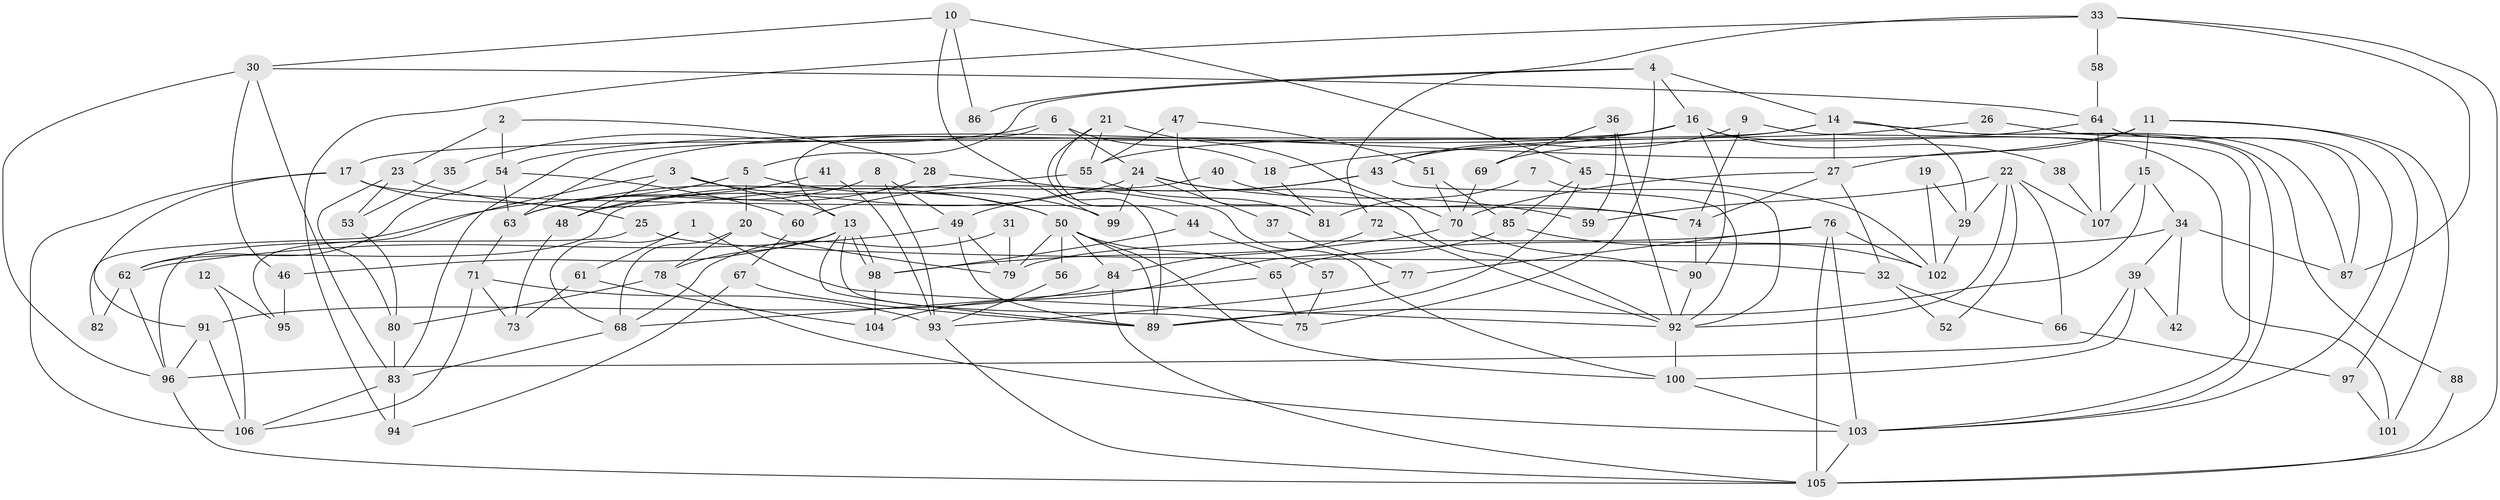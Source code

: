 // coarse degree distribution, {3: 0.24324324324324326, 4: 0.17567567567567569, 15: 0.013513513513513514, 5: 0.10810810810810811, 2: 0.16216216216216217, 7: 0.05405405405405406, 8: 0.06756756756756757, 6: 0.12162162162162163, 11: 0.013513513513513514, 10: 0.013513513513513514, 9: 0.02702702702702703}
// Generated by graph-tools (version 1.1) at 2025/18/03/04/25 18:18:39]
// undirected, 107 vertices, 214 edges
graph export_dot {
graph [start="1"]
  node [color=gray90,style=filled];
  1;
  2;
  3;
  4;
  5;
  6;
  7;
  8;
  9;
  10;
  11;
  12;
  13;
  14;
  15;
  16;
  17;
  18;
  19;
  20;
  21;
  22;
  23;
  24;
  25;
  26;
  27;
  28;
  29;
  30;
  31;
  32;
  33;
  34;
  35;
  36;
  37;
  38;
  39;
  40;
  41;
  42;
  43;
  44;
  45;
  46;
  47;
  48;
  49;
  50;
  51;
  52;
  53;
  54;
  55;
  56;
  57;
  58;
  59;
  60;
  61;
  62;
  63;
  64;
  65;
  66;
  67;
  68;
  69;
  70;
  71;
  72;
  73;
  74;
  75;
  76;
  77;
  78;
  79;
  80;
  81;
  82;
  83;
  84;
  85;
  86;
  87;
  88;
  89;
  90;
  91;
  92;
  93;
  94;
  95;
  96;
  97;
  98;
  99;
  100;
  101;
  102;
  103;
  104;
  105;
  106;
  107;
  1 -- 92;
  1 -- 68;
  1 -- 61;
  2 -- 23;
  2 -- 28;
  2 -- 54;
  3 -- 50;
  3 -- 13;
  3 -- 48;
  3 -- 95;
  4 -- 16;
  4 -- 14;
  4 -- 5;
  4 -- 75;
  4 -- 86;
  5 -- 20;
  5 -- 82;
  5 -- 99;
  6 -- 13;
  6 -- 24;
  6 -- 18;
  6 -- 35;
  7 -- 81;
  7 -- 92;
  8 -- 93;
  8 -- 49;
  8 -- 63;
  9 -- 74;
  9 -- 103;
  9 -- 43;
  10 -- 99;
  10 -- 30;
  10 -- 45;
  10 -- 86;
  11 -- 15;
  11 -- 27;
  11 -- 63;
  11 -- 97;
  11 -- 101;
  12 -- 95;
  12 -- 106;
  13 -- 98;
  13 -- 98;
  13 -- 89;
  13 -- 46;
  13 -- 75;
  13 -- 78;
  14 -- 27;
  14 -- 83;
  14 -- 29;
  14 -- 55;
  14 -- 87;
  14 -- 88;
  15 -- 34;
  15 -- 89;
  15 -- 107;
  16 -- 54;
  16 -- 90;
  16 -- 17;
  16 -- 18;
  16 -- 38;
  16 -- 101;
  17 -- 106;
  17 -- 25;
  17 -- 74;
  17 -- 91;
  18 -- 81;
  19 -- 102;
  19 -- 29;
  20 -- 78;
  20 -- 79;
  20 -- 68;
  21 -- 89;
  21 -- 55;
  21 -- 44;
  21 -- 70;
  22 -- 29;
  22 -- 92;
  22 -- 52;
  22 -- 59;
  22 -- 66;
  22 -- 107;
  23 -- 80;
  23 -- 50;
  23 -- 53;
  24 -- 92;
  24 -- 48;
  24 -- 37;
  24 -- 59;
  24 -- 99;
  25 -- 96;
  25 -- 32;
  26 -- 43;
  26 -- 103;
  27 -- 32;
  27 -- 74;
  27 -- 70;
  28 -- 63;
  28 -- 100;
  29 -- 102;
  30 -- 64;
  30 -- 96;
  30 -- 46;
  30 -- 83;
  31 -- 79;
  31 -- 68;
  32 -- 66;
  32 -- 52;
  33 -- 87;
  33 -- 105;
  33 -- 58;
  33 -- 72;
  33 -- 94;
  34 -- 65;
  34 -- 87;
  34 -- 39;
  34 -- 42;
  35 -- 53;
  36 -- 69;
  36 -- 59;
  36 -- 92;
  37 -- 77;
  38 -- 107;
  39 -- 96;
  39 -- 42;
  39 -- 100;
  40 -- 74;
  40 -- 62;
  41 -- 48;
  41 -- 93;
  43 -- 92;
  43 -- 49;
  43 -- 60;
  44 -- 98;
  44 -- 57;
  45 -- 89;
  45 -- 85;
  45 -- 102;
  46 -- 95;
  47 -- 81;
  47 -- 55;
  47 -- 51;
  48 -- 73;
  49 -- 79;
  49 -- 62;
  49 -- 89;
  50 -- 84;
  50 -- 89;
  50 -- 56;
  50 -- 65;
  50 -- 79;
  50 -- 100;
  51 -- 70;
  51 -- 85;
  53 -- 80;
  54 -- 63;
  54 -- 60;
  54 -- 62;
  55 -- 63;
  55 -- 81;
  56 -- 93;
  57 -- 75;
  58 -- 64;
  60 -- 67;
  61 -- 104;
  61 -- 73;
  62 -- 82;
  62 -- 96;
  63 -- 71;
  64 -- 103;
  64 -- 107;
  64 -- 69;
  64 -- 87;
  65 -- 75;
  65 -- 68;
  66 -- 97;
  67 -- 94;
  67 -- 89;
  68 -- 83;
  69 -- 70;
  70 -- 90;
  70 -- 98;
  71 -- 106;
  71 -- 73;
  71 -- 93;
  72 -- 92;
  72 -- 84;
  74 -- 90;
  76 -- 102;
  76 -- 105;
  76 -- 77;
  76 -- 79;
  76 -- 103;
  77 -- 93;
  78 -- 103;
  78 -- 80;
  80 -- 83;
  83 -- 94;
  83 -- 106;
  84 -- 105;
  84 -- 91;
  85 -- 102;
  85 -- 104;
  88 -- 105;
  90 -- 92;
  91 -- 96;
  91 -- 106;
  92 -- 100;
  93 -- 105;
  96 -- 105;
  97 -- 101;
  98 -- 104;
  100 -- 103;
  103 -- 105;
}
